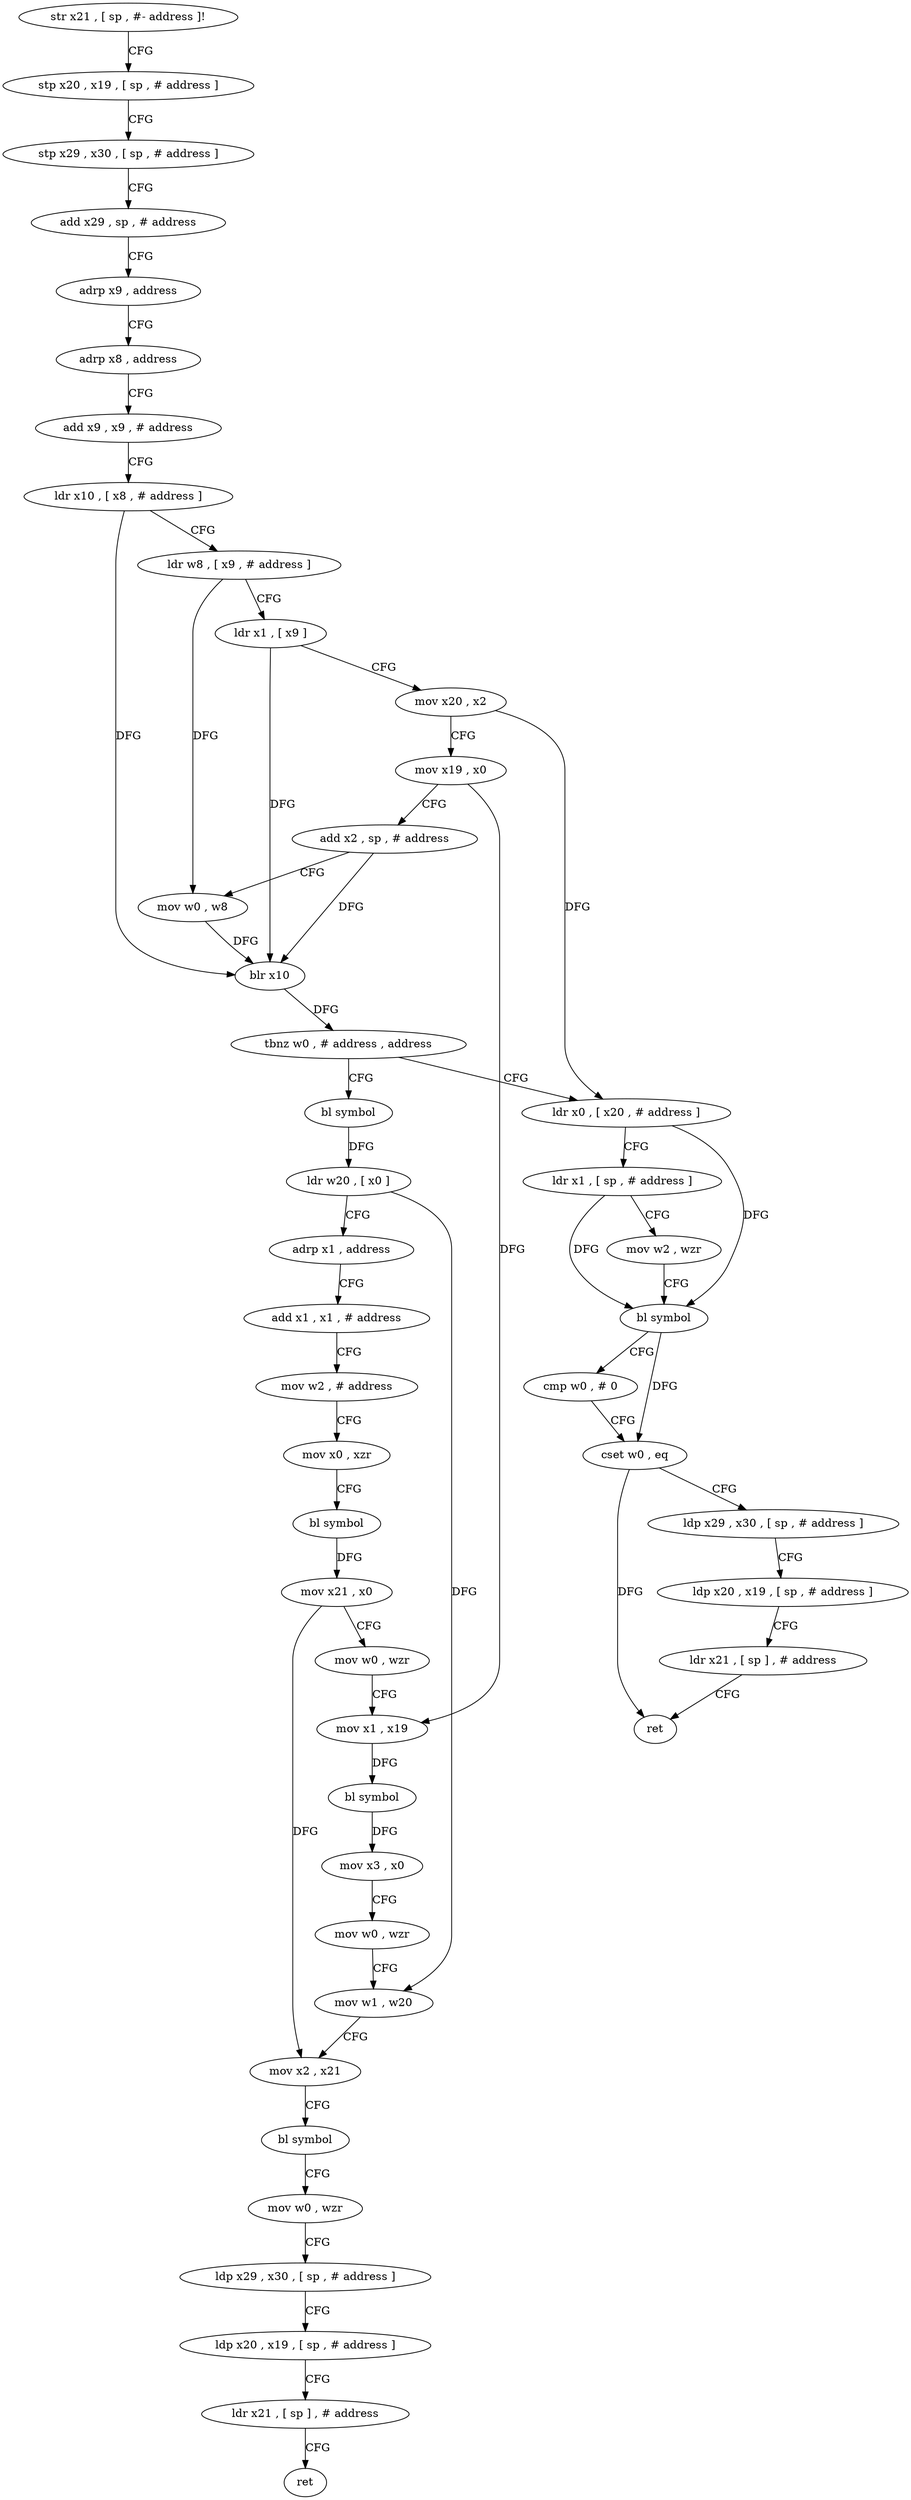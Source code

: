 digraph "func" {
"4216940" [label = "str x21 , [ sp , #- address ]!" ]
"4216944" [label = "stp x20 , x19 , [ sp , # address ]" ]
"4216948" [label = "stp x29 , x30 , [ sp , # address ]" ]
"4216952" [label = "add x29 , sp , # address" ]
"4216956" [label = "adrp x9 , address" ]
"4216960" [label = "adrp x8 , address" ]
"4216964" [label = "add x9 , x9 , # address" ]
"4216968" [label = "ldr x10 , [ x8 , # address ]" ]
"4216972" [label = "ldr w8 , [ x9 , # address ]" ]
"4216976" [label = "ldr x1 , [ x9 ]" ]
"4216980" [label = "mov x20 , x2" ]
"4216984" [label = "mov x19 , x0" ]
"4216988" [label = "add x2 , sp , # address" ]
"4216992" [label = "mov w0 , w8" ]
"4216996" [label = "blr x10" ]
"4217000" [label = "tbnz w0 , # address , address" ]
"4217044" [label = "bl symbol" ]
"4217004" [label = "ldr x0 , [ x20 , # address ]" ]
"4217048" [label = "ldr w20 , [ x0 ]" ]
"4217052" [label = "adrp x1 , address" ]
"4217056" [label = "add x1 , x1 , # address" ]
"4217060" [label = "mov w2 , # address" ]
"4217064" [label = "mov x0 , xzr" ]
"4217068" [label = "bl symbol" ]
"4217072" [label = "mov x21 , x0" ]
"4217076" [label = "mov w0 , wzr" ]
"4217080" [label = "mov x1 , x19" ]
"4217084" [label = "bl symbol" ]
"4217088" [label = "mov x3 , x0" ]
"4217092" [label = "mov w0 , wzr" ]
"4217096" [label = "mov w1 , w20" ]
"4217100" [label = "mov x2 , x21" ]
"4217104" [label = "bl symbol" ]
"4217108" [label = "mov w0 , wzr" ]
"4217112" [label = "ldp x29 , x30 , [ sp , # address ]" ]
"4217116" [label = "ldp x20 , x19 , [ sp , # address ]" ]
"4217120" [label = "ldr x21 , [ sp ] , # address" ]
"4217124" [label = "ret" ]
"4217008" [label = "ldr x1 , [ sp , # address ]" ]
"4217012" [label = "mov w2 , wzr" ]
"4217016" [label = "bl symbol" ]
"4217020" [label = "cmp w0 , # 0" ]
"4217024" [label = "cset w0 , eq" ]
"4217028" [label = "ldp x29 , x30 , [ sp , # address ]" ]
"4217032" [label = "ldp x20 , x19 , [ sp , # address ]" ]
"4217036" [label = "ldr x21 , [ sp ] , # address" ]
"4217040" [label = "ret" ]
"4216940" -> "4216944" [ label = "CFG" ]
"4216944" -> "4216948" [ label = "CFG" ]
"4216948" -> "4216952" [ label = "CFG" ]
"4216952" -> "4216956" [ label = "CFG" ]
"4216956" -> "4216960" [ label = "CFG" ]
"4216960" -> "4216964" [ label = "CFG" ]
"4216964" -> "4216968" [ label = "CFG" ]
"4216968" -> "4216972" [ label = "CFG" ]
"4216968" -> "4216996" [ label = "DFG" ]
"4216972" -> "4216976" [ label = "CFG" ]
"4216972" -> "4216992" [ label = "DFG" ]
"4216976" -> "4216980" [ label = "CFG" ]
"4216976" -> "4216996" [ label = "DFG" ]
"4216980" -> "4216984" [ label = "CFG" ]
"4216980" -> "4217004" [ label = "DFG" ]
"4216984" -> "4216988" [ label = "CFG" ]
"4216984" -> "4217080" [ label = "DFG" ]
"4216988" -> "4216992" [ label = "CFG" ]
"4216988" -> "4216996" [ label = "DFG" ]
"4216992" -> "4216996" [ label = "DFG" ]
"4216996" -> "4217000" [ label = "DFG" ]
"4217000" -> "4217044" [ label = "CFG" ]
"4217000" -> "4217004" [ label = "CFG" ]
"4217044" -> "4217048" [ label = "DFG" ]
"4217004" -> "4217008" [ label = "CFG" ]
"4217004" -> "4217016" [ label = "DFG" ]
"4217048" -> "4217052" [ label = "CFG" ]
"4217048" -> "4217096" [ label = "DFG" ]
"4217052" -> "4217056" [ label = "CFG" ]
"4217056" -> "4217060" [ label = "CFG" ]
"4217060" -> "4217064" [ label = "CFG" ]
"4217064" -> "4217068" [ label = "CFG" ]
"4217068" -> "4217072" [ label = "DFG" ]
"4217072" -> "4217076" [ label = "CFG" ]
"4217072" -> "4217100" [ label = "DFG" ]
"4217076" -> "4217080" [ label = "CFG" ]
"4217080" -> "4217084" [ label = "DFG" ]
"4217084" -> "4217088" [ label = "DFG" ]
"4217088" -> "4217092" [ label = "CFG" ]
"4217092" -> "4217096" [ label = "CFG" ]
"4217096" -> "4217100" [ label = "CFG" ]
"4217100" -> "4217104" [ label = "CFG" ]
"4217104" -> "4217108" [ label = "CFG" ]
"4217108" -> "4217112" [ label = "CFG" ]
"4217112" -> "4217116" [ label = "CFG" ]
"4217116" -> "4217120" [ label = "CFG" ]
"4217120" -> "4217124" [ label = "CFG" ]
"4217008" -> "4217012" [ label = "CFG" ]
"4217008" -> "4217016" [ label = "DFG" ]
"4217012" -> "4217016" [ label = "CFG" ]
"4217016" -> "4217020" [ label = "CFG" ]
"4217016" -> "4217024" [ label = "DFG" ]
"4217020" -> "4217024" [ label = "CFG" ]
"4217024" -> "4217028" [ label = "CFG" ]
"4217024" -> "4217040" [ label = "DFG" ]
"4217028" -> "4217032" [ label = "CFG" ]
"4217032" -> "4217036" [ label = "CFG" ]
"4217036" -> "4217040" [ label = "CFG" ]
}
